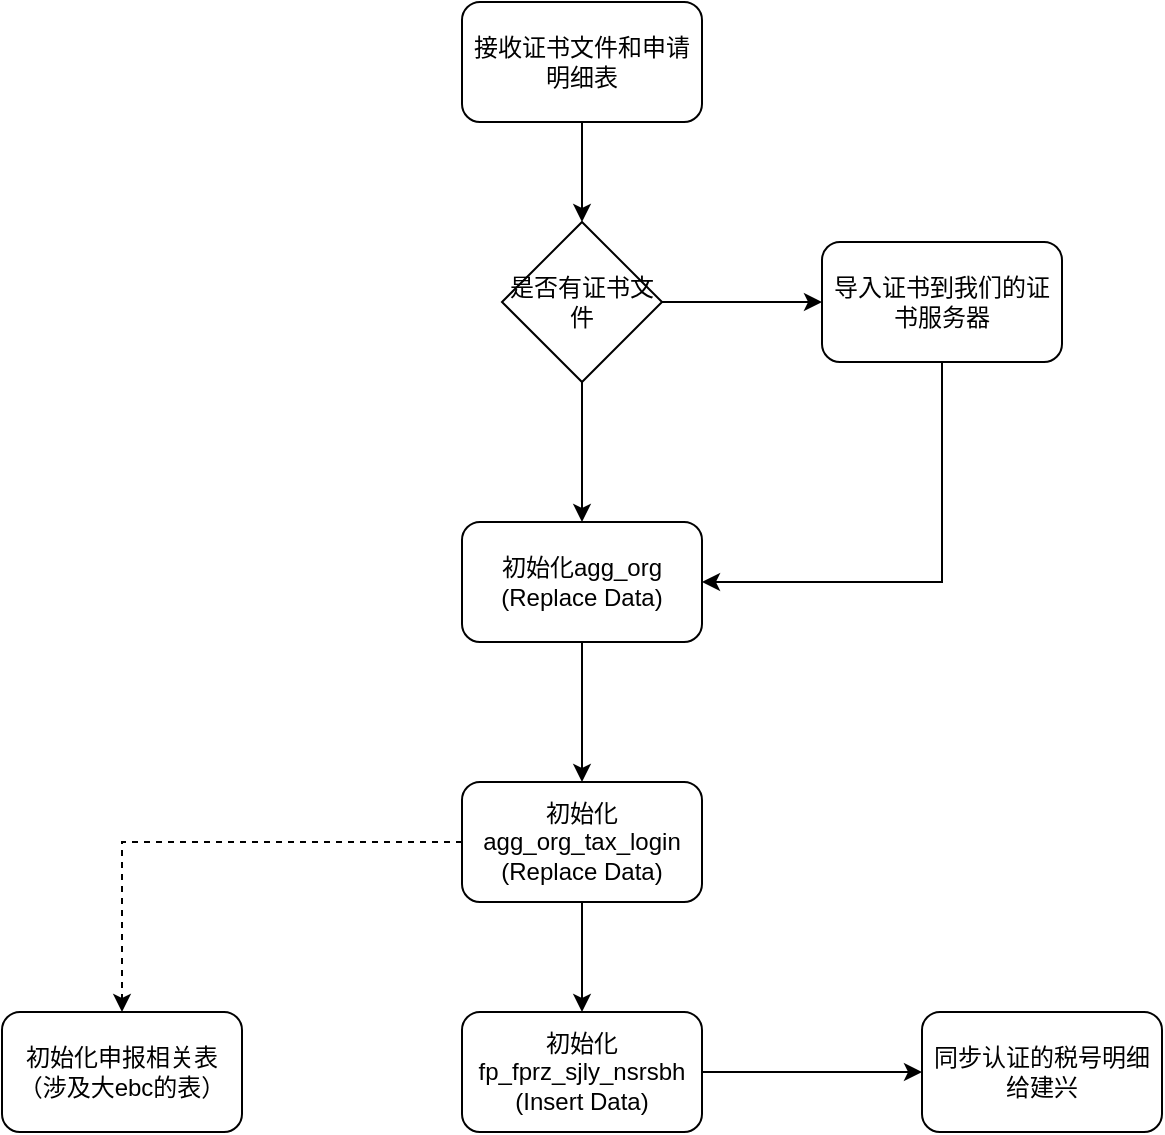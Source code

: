 <mxfile version="21.6.8" type="github">
  <diagram name="第 1 页" id="hm7ZxV7vJAPSaeyCgmWW">
    <mxGraphModel dx="1235" dy="675" grid="1" gridSize="10" guides="1" tooltips="1" connect="1" arrows="1" fold="1" page="1" pageScale="1" pageWidth="827" pageHeight="1169" math="0" shadow="0">
      <root>
        <mxCell id="0" />
        <mxCell id="1" parent="0" />
        <mxCell id="0x6ZBYVM6GxwEHiWcSPS-4" value="" style="edgeStyle=orthogonalEdgeStyle;rounded=0;orthogonalLoop=1;jettySize=auto;html=1;" edge="1" parent="1" source="0x6ZBYVM6GxwEHiWcSPS-1" target="0x6ZBYVM6GxwEHiWcSPS-3">
          <mxGeometry relative="1" as="geometry" />
        </mxCell>
        <mxCell id="0x6ZBYVM6GxwEHiWcSPS-7" value="" style="edgeStyle=orthogonalEdgeStyle;rounded=0;orthogonalLoop=1;jettySize=auto;html=1;" edge="1" parent="1" source="0x6ZBYVM6GxwEHiWcSPS-1" target="0x6ZBYVM6GxwEHiWcSPS-6">
          <mxGeometry relative="1" as="geometry" />
        </mxCell>
        <mxCell id="0x6ZBYVM6GxwEHiWcSPS-1" value="是否有证书文件" style="rhombus;whiteSpace=wrap;html=1;" vertex="1" parent="1">
          <mxGeometry x="370" y="260" width="80" height="80" as="geometry" />
        </mxCell>
        <mxCell id="0x6ZBYVM6GxwEHiWcSPS-5" value="" style="edgeStyle=orthogonalEdgeStyle;rounded=0;orthogonalLoop=1;jettySize=auto;html=1;" edge="1" parent="1" source="0x6ZBYVM6GxwEHiWcSPS-2" target="0x6ZBYVM6GxwEHiWcSPS-1">
          <mxGeometry relative="1" as="geometry" />
        </mxCell>
        <mxCell id="0x6ZBYVM6GxwEHiWcSPS-2" value="接收证书文件和申请明细表" style="rounded=1;whiteSpace=wrap;html=1;" vertex="1" parent="1">
          <mxGeometry x="350" y="150" width="120" height="60" as="geometry" />
        </mxCell>
        <mxCell id="0x6ZBYVM6GxwEHiWcSPS-12" value="" style="edgeStyle=orthogonalEdgeStyle;rounded=0;orthogonalLoop=1;jettySize=auto;html=1;" edge="1" parent="1" source="0x6ZBYVM6GxwEHiWcSPS-3" target="0x6ZBYVM6GxwEHiWcSPS-9">
          <mxGeometry relative="1" as="geometry" />
        </mxCell>
        <mxCell id="0x6ZBYVM6GxwEHiWcSPS-3" value="初始化agg_org&lt;br&gt;(Replace Data)" style="rounded=1;whiteSpace=wrap;html=1;" vertex="1" parent="1">
          <mxGeometry x="350" y="410" width="120" height="60" as="geometry" />
        </mxCell>
        <mxCell id="0x6ZBYVM6GxwEHiWcSPS-6" value="导入证书到我们的证书服务器" style="rounded=1;whiteSpace=wrap;html=1;" vertex="1" parent="1">
          <mxGeometry x="530" y="270" width="120" height="60" as="geometry" />
        </mxCell>
        <mxCell id="0x6ZBYVM6GxwEHiWcSPS-8" value="" style="edgeStyle=orthogonalEdgeStyle;rounded=0;orthogonalLoop=1;jettySize=auto;html=1;exitX=0.5;exitY=1;exitDx=0;exitDy=0;entryX=1;entryY=0.5;entryDx=0;entryDy=0;" edge="1" parent="1" source="0x6ZBYVM6GxwEHiWcSPS-6" target="0x6ZBYVM6GxwEHiWcSPS-3">
          <mxGeometry relative="1" as="geometry">
            <mxPoint x="460" y="310" as="sourcePoint" />
            <mxPoint x="540" y="470" as="targetPoint" />
          </mxGeometry>
        </mxCell>
        <mxCell id="0x6ZBYVM6GxwEHiWcSPS-13" value="" style="edgeStyle=orthogonalEdgeStyle;rounded=0;orthogonalLoop=1;jettySize=auto;html=1;" edge="1" parent="1" source="0x6ZBYVM6GxwEHiWcSPS-9" target="0x6ZBYVM6GxwEHiWcSPS-10">
          <mxGeometry relative="1" as="geometry" />
        </mxCell>
        <mxCell id="0x6ZBYVM6GxwEHiWcSPS-9" value="初始化agg_org_tax_login&lt;br&gt;(Replace Data)" style="rounded=1;whiteSpace=wrap;html=1;" vertex="1" parent="1">
          <mxGeometry x="350" y="540" width="120" height="60" as="geometry" />
        </mxCell>
        <mxCell id="0x6ZBYVM6GxwEHiWcSPS-14" value="" style="edgeStyle=orthogonalEdgeStyle;rounded=0;orthogonalLoop=1;jettySize=auto;html=1;entryX=0;entryY=0.5;entryDx=0;entryDy=0;" edge="1" parent="1" source="0x6ZBYVM6GxwEHiWcSPS-10" target="0x6ZBYVM6GxwEHiWcSPS-11">
          <mxGeometry relative="1" as="geometry">
            <mxPoint x="520" y="685" as="targetPoint" />
            <Array as="points">
              <mxPoint x="580" y="685" />
            </Array>
          </mxGeometry>
        </mxCell>
        <mxCell id="0x6ZBYVM6GxwEHiWcSPS-10" value="初始化fp_fprz_sjly_nsrsbh&lt;br&gt;(Insert Data)" style="rounded=1;whiteSpace=wrap;html=1;" vertex="1" parent="1">
          <mxGeometry x="350" y="655" width="120" height="60" as="geometry" />
        </mxCell>
        <mxCell id="0x6ZBYVM6GxwEHiWcSPS-11" value="同步认证的税号明细给建兴" style="rounded=1;whiteSpace=wrap;html=1;" vertex="1" parent="1">
          <mxGeometry x="580" y="655" width="120" height="60" as="geometry" />
        </mxCell>
        <mxCell id="0x6ZBYVM6GxwEHiWcSPS-15" value="初始化申报相关表（涉及大ebc的表）" style="rounded=1;whiteSpace=wrap;html=1;" vertex="1" parent="1">
          <mxGeometry x="120" y="655" width="120" height="60" as="geometry" />
        </mxCell>
        <mxCell id="0x6ZBYVM6GxwEHiWcSPS-16" value="" style="edgeStyle=orthogonalEdgeStyle;rounded=0;orthogonalLoop=1;jettySize=auto;html=1;exitX=0;exitY=0.5;exitDx=0;exitDy=0;entryX=0.5;entryY=0;entryDx=0;entryDy=0;dashed=1;" edge="1" parent="1" source="0x6ZBYVM6GxwEHiWcSPS-9" target="0x6ZBYVM6GxwEHiWcSPS-15">
          <mxGeometry relative="1" as="geometry">
            <mxPoint x="420" y="610" as="sourcePoint" />
            <mxPoint x="420" y="665" as="targetPoint" />
            <Array as="points">
              <mxPoint x="180" y="570" />
            </Array>
          </mxGeometry>
        </mxCell>
      </root>
    </mxGraphModel>
  </diagram>
</mxfile>
